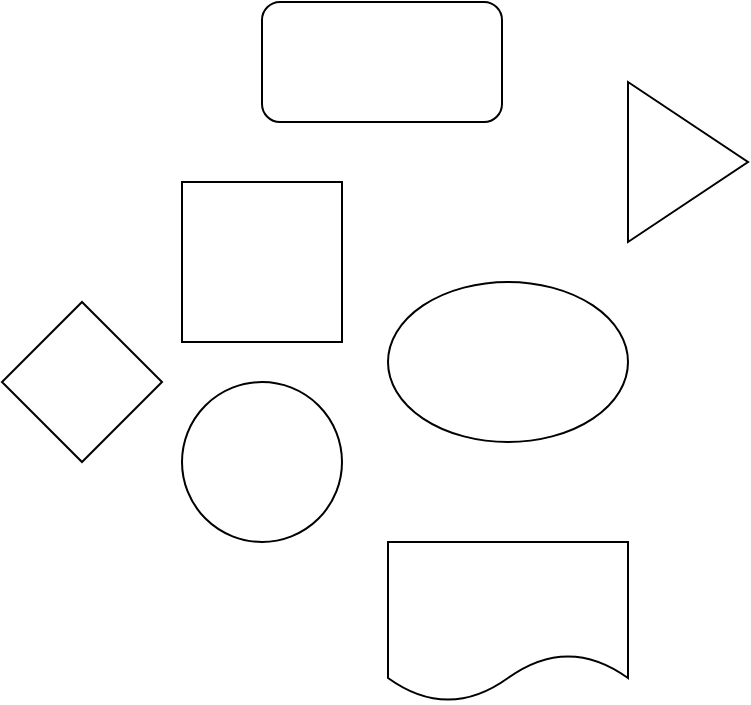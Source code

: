 <mxfile version="11.1.1" type="github"><diagram id="fNRsKhmcW5EWQ7HpzBoO" name="ç¬¬ 1 é¡µ"><mxGraphModel dx="1102" dy="535" grid="1" gridSize="10" guides="1" tooltips="1" connect="1" arrows="1" fold="1" page="1" pageScale="1" pageWidth="827" pageHeight="1169" math="0" shadow="0"><root><mxCell id="0"/><mxCell id="1" parent="0"/><mxCell id="H3nPNsJ77oF3YW7kwevt-1" value="" style="whiteSpace=wrap;html=1;aspect=fixed;" parent="1" vertex="1"><mxGeometry x="310" y="240" width="80" height="80" as="geometry"/></mxCell><mxCell id="H3nPNsJ77oF3YW7kwevt-2" value="" style="ellipse;whiteSpace=wrap;html=1;aspect=fixed;" parent="1" vertex="1"><mxGeometry x="310" y="340" width="80" height="80" as="geometry"/></mxCell><mxCell id="vigiemNdhH2ddCpJzE_a-1" value="" style="ellipse;whiteSpace=wrap;html=1;" parent="1" vertex="1"><mxGeometry x="413" y="290" width="120" height="80" as="geometry"/></mxCell><mxCell id="vigiemNdhH2ddCpJzE_a-2" value="" style="rhombus;whiteSpace=wrap;html=1;" parent="1" vertex="1"><mxGeometry x="220" y="300" width="80" height="80" as="geometry"/></mxCell><mxCell id="vigiemNdhH2ddCpJzE_a-3" value="" style="rounded=1;whiteSpace=wrap;html=1;" parent="1" vertex="1"><mxGeometry x="350" y="150" width="120" height="60" as="geometry"/></mxCell><mxCell id="vigiemNdhH2ddCpJzE_a-4" value="" style="shape=document;whiteSpace=wrap;html=1;boundedLbl=1;" parent="1" vertex="1"><mxGeometry x="413" y="420" width="120" height="80" as="geometry"/></mxCell><mxCell id="a_t1GelBL4K04sPhieqy-1" value="" style="triangle;whiteSpace=wrap;html=1;" vertex="1" parent="1"><mxGeometry x="533" y="190" width="60" height="80" as="geometry"/></mxCell></root></mxGraphModel></diagram></mxfile>